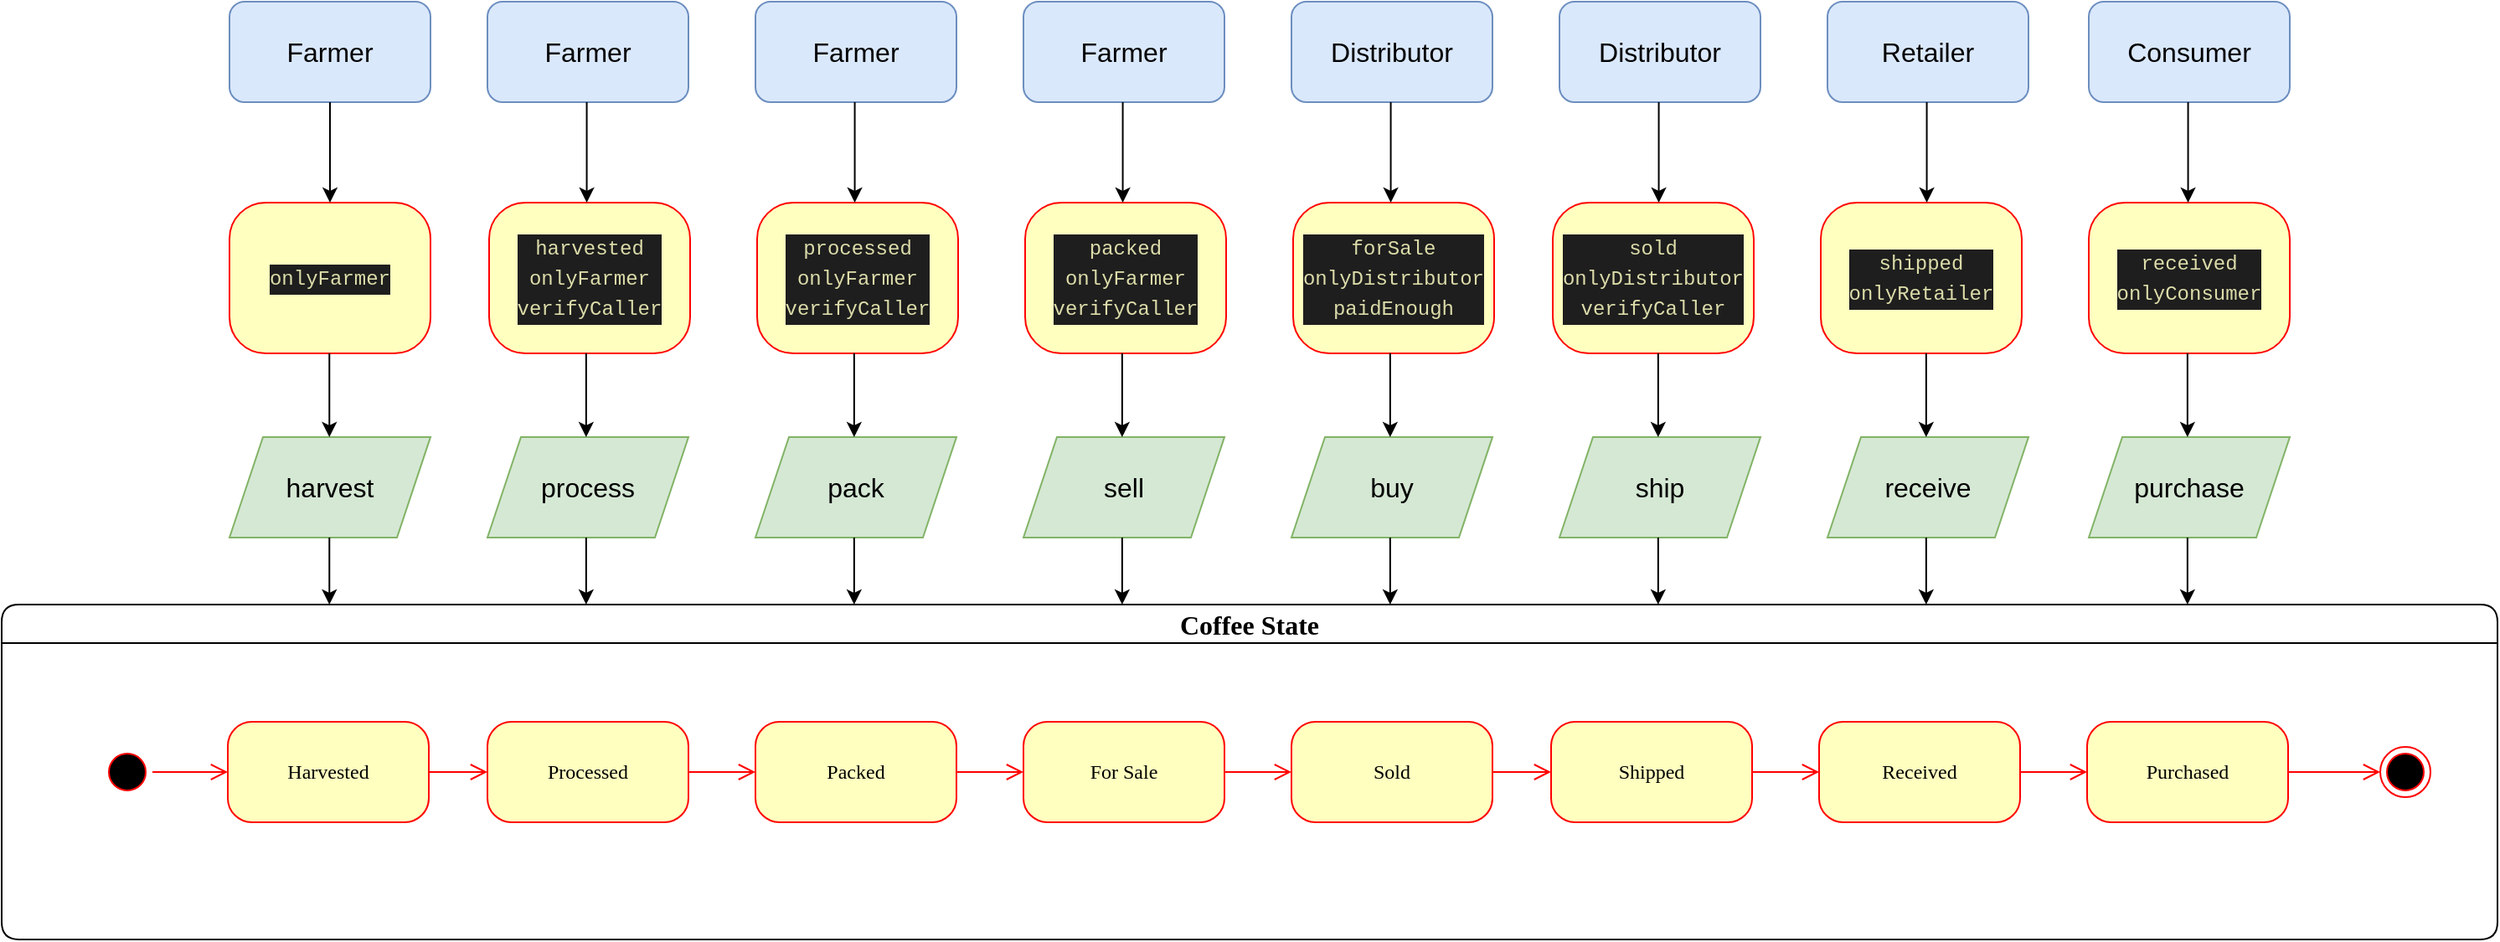 <mxfile version="14.9.8" type="device"><diagram name="Page-1" id="58cdce13-f638-feb5-8d6f-7d28b1aa9fa0"><mxGraphModel dx="1694" dy="871" grid="1" gridSize="10" guides="1" tooltips="1" connect="1" arrows="1" fold="1" page="1" pageScale="1" pageWidth="1100" pageHeight="850" background="none" math="0" shadow="0"><root><mxCell id="0"/><mxCell id="1" parent="0"/><mxCell id="2a3bc250acf0617d-7" value="&lt;font style=&quot;font-size: 16px&quot;&gt;Coffee State&lt;/font&gt;" style="swimlane;whiteSpace=wrap;html=1;rounded=1;shadow=0;comic=0;labelBackgroundColor=none;strokeWidth=1;fontFamily=Verdana;fontSize=12;align=center;startSize=23;" parent="1" vertex="1"><mxGeometry x="130" y="520" width="1490" height="200" as="geometry"/></mxCell><mxCell id="3cde6dad864a17aa-9" style="edgeStyle=elbowEdgeStyle;html=1;labelBackgroundColor=none;endArrow=open;endSize=8;strokeColor=#ff0000;fontFamily=Verdana;fontSize=12;align=left;exitX=0.5;exitY=0;exitDx=0;exitDy=0;" parent="2a3bc250acf0617d-7" source="2a3bc250acf0617d-3" target="382b91b5511bd0f7-8" edge="1"><mxGeometry relative="1" as="geometry"/></mxCell><mxCell id="2a3bc250acf0617d-3" value="" style="ellipse;html=1;shape=startState;fillColor=#000000;strokeColor=#ff0000;rounded=1;shadow=0;comic=0;labelBackgroundColor=none;fontFamily=Verdana;fontSize=12;fontColor=#000000;align=center;direction=south;" parent="2a3bc250acf0617d-7" vertex="1"><mxGeometry x="60" y="85" width="30" height="30" as="geometry"/></mxCell><mxCell id="24f968d109e7d6b4-3" value="" style="ellipse;html=1;shape=endState;fillColor=#000000;strokeColor=#ff0000;rounded=1;shadow=0;comic=0;labelBackgroundColor=none;fontFamily=Verdana;fontSize=12;fontColor=#000000;align=center;" parent="2a3bc250acf0617d-7" vertex="1"><mxGeometry x="1420" y="85" width="30" height="30" as="geometry"/></mxCell><mxCell id="3cde6dad864a17aa-12" style="edgeStyle=elbowEdgeStyle;html=1;labelBackgroundColor=none;endArrow=open;endSize=8;strokeColor=#ff0000;fontFamily=Verdana;fontSize=12;align=left;exitX=1;exitY=0.5;exitDx=0;exitDy=0;" parent="2a3bc250acf0617d-7" source="zlATLGKn64rSmlhx5vYQ-11" target="24f968d109e7d6b4-3" edge="1"><mxGeometry relative="1" as="geometry"><mxPoint x="1370" y="100" as="sourcePoint"/><Array as="points"><mxPoint x="1390" y="100"/></Array></mxGeometry></mxCell><mxCell id="zlATLGKn64rSmlhx5vYQ-33" value="" style="group" vertex="1" connectable="0" parent="2a3bc250acf0617d-7"><mxGeometry x="135" y="70" width="1230" height="60" as="geometry"/></mxCell><mxCell id="382b91b5511bd0f7-8" value="Harvested" style="rounded=1;whiteSpace=wrap;html=1;arcSize=24;fillColor=#ffffc0;strokeColor=#ff0000;shadow=0;comic=0;labelBackgroundColor=none;fontFamily=Verdana;fontSize=12;fontColor=#000000;align=center;" parent="zlATLGKn64rSmlhx5vYQ-33" vertex="1"><mxGeometry width="120" height="60" as="geometry"/></mxCell><mxCell id="3cde6dad864a17aa-1" value="Processed" style="rounded=1;whiteSpace=wrap;html=1;arcSize=24;fillColor=#ffffc0;strokeColor=#ff0000;shadow=0;comic=0;labelBackgroundColor=none;fontFamily=Verdana;fontSize=12;fontColor=#000000;align=center;" parent="zlATLGKn64rSmlhx5vYQ-33" vertex="1"><mxGeometry x="155" width="120" height="60" as="geometry"/></mxCell><mxCell id="3cde6dad864a17aa-2" value="Packed" style="rounded=1;whiteSpace=wrap;html=1;arcSize=24;fillColor=#ffffc0;strokeColor=#ff0000;shadow=0;comic=0;labelBackgroundColor=none;fontFamily=Verdana;fontSize=12;fontColor=#000000;align=center;" parent="zlATLGKn64rSmlhx5vYQ-33" vertex="1"><mxGeometry x="315" width="120" height="60" as="geometry"/></mxCell><mxCell id="zlATLGKn64rSmlhx5vYQ-1" value="For Sale" style="rounded=1;whiteSpace=wrap;html=1;arcSize=24;fillColor=#ffffc0;strokeColor=#ff0000;shadow=0;comic=0;labelBackgroundColor=none;fontFamily=Verdana;fontSize=12;fontColor=#000000;align=center;" vertex="1" parent="zlATLGKn64rSmlhx5vYQ-33"><mxGeometry x="475" width="120" height="60" as="geometry"/></mxCell><mxCell id="zlATLGKn64rSmlhx5vYQ-7" value="Sold" style="rounded=1;whiteSpace=wrap;html=1;arcSize=24;fillColor=#ffffc0;strokeColor=#ff0000;shadow=0;comic=0;labelBackgroundColor=none;fontFamily=Verdana;fontSize=12;fontColor=#000000;align=center;" vertex="1" parent="zlATLGKn64rSmlhx5vYQ-33"><mxGeometry x="635" width="120" height="60" as="geometry"/></mxCell><mxCell id="zlATLGKn64rSmlhx5vYQ-9" value="Shipped" style="rounded=1;whiteSpace=wrap;html=1;arcSize=24;fillColor=#ffffc0;strokeColor=#ff0000;shadow=0;comic=0;labelBackgroundColor=none;fontFamily=Verdana;fontSize=12;fontColor=#000000;align=center;" vertex="1" parent="zlATLGKn64rSmlhx5vYQ-33"><mxGeometry x="790" width="120" height="60" as="geometry"/></mxCell><mxCell id="zlATLGKn64rSmlhx5vYQ-10" value="Received" style="rounded=1;whiteSpace=wrap;html=1;arcSize=24;fillColor=#ffffc0;strokeColor=#ff0000;shadow=0;comic=0;labelBackgroundColor=none;fontFamily=Verdana;fontSize=12;fontColor=#000000;align=center;" vertex="1" parent="zlATLGKn64rSmlhx5vYQ-33"><mxGeometry x="950" width="120" height="60" as="geometry"/></mxCell><mxCell id="zlATLGKn64rSmlhx5vYQ-11" value="Purchased" style="rounded=1;whiteSpace=wrap;html=1;arcSize=24;fillColor=#ffffc0;strokeColor=#ff0000;shadow=0;comic=0;labelBackgroundColor=none;fontFamily=Verdana;fontSize=12;fontColor=#000000;align=center;" vertex="1" parent="zlATLGKn64rSmlhx5vYQ-33"><mxGeometry x="1110" width="120" height="60" as="geometry"/></mxCell><mxCell id="3cde6dad864a17aa-10" style="edgeStyle=elbowEdgeStyle;html=1;labelBackgroundColor=none;endArrow=open;endSize=8;strokeColor=#ff0000;fontFamily=Verdana;fontSize=12;align=left;" parent="zlATLGKn64rSmlhx5vYQ-33" source="382b91b5511bd0f7-8" target="3cde6dad864a17aa-1" edge="1"><mxGeometry relative="1" as="geometry"/></mxCell><mxCell id="3cde6dad864a17aa-11" style="edgeStyle=elbowEdgeStyle;html=1;labelBackgroundColor=none;endArrow=open;endSize=8;strokeColor=#ff0000;fontFamily=Verdana;fontSize=12;align=left;" parent="zlATLGKn64rSmlhx5vYQ-33" source="3cde6dad864a17aa-1" target="3cde6dad864a17aa-2" edge="1"><mxGeometry relative="1" as="geometry"/></mxCell><mxCell id="zlATLGKn64rSmlhx5vYQ-4" style="edgeStyle=elbowEdgeStyle;html=1;labelBackgroundColor=none;endArrow=open;endSize=8;strokeColor=#ff0000;fontFamily=Verdana;fontSize=12;align=left;" edge="1" parent="zlATLGKn64rSmlhx5vYQ-33" source="3cde6dad864a17aa-2" target="zlATLGKn64rSmlhx5vYQ-1"><mxGeometry relative="1" as="geometry"><mxPoint x="570" y="99.41" as="sourcePoint"/><mxPoint x="610" y="99.41" as="targetPoint"/></mxGeometry></mxCell><mxCell id="zlATLGKn64rSmlhx5vYQ-13" style="edgeStyle=elbowEdgeStyle;html=1;labelBackgroundColor=none;endArrow=open;endSize=8;strokeColor=#ff0000;fontFamily=Verdana;fontSize=12;align=left;" edge="1" parent="zlATLGKn64rSmlhx5vYQ-33" source="zlATLGKn64rSmlhx5vYQ-1" target="zlATLGKn64rSmlhx5vYQ-7"><mxGeometry relative="1" as="geometry"><mxPoint x="730" y="99.41" as="sourcePoint"/><mxPoint x="770" y="100" as="targetPoint"/></mxGeometry></mxCell><mxCell id="zlATLGKn64rSmlhx5vYQ-6" style="edgeStyle=elbowEdgeStyle;html=1;labelBackgroundColor=none;endArrow=open;endSize=8;strokeColor=#ff0000;fontFamily=Verdana;fontSize=12;align=left;" edge="1" parent="zlATLGKn64rSmlhx5vYQ-33" source="zlATLGKn64rSmlhx5vYQ-7" target="zlATLGKn64rSmlhx5vYQ-9"><mxGeometry relative="1" as="geometry"/></mxCell><mxCell id="zlATLGKn64rSmlhx5vYQ-8" style="edgeStyle=elbowEdgeStyle;html=1;labelBackgroundColor=none;endArrow=open;endSize=8;strokeColor=#ff0000;fontFamily=Verdana;fontSize=12;align=left;" edge="1" parent="zlATLGKn64rSmlhx5vYQ-33" source="zlATLGKn64rSmlhx5vYQ-9" target="zlATLGKn64rSmlhx5vYQ-10"><mxGeometry relative="1" as="geometry"/></mxCell><mxCell id="zlATLGKn64rSmlhx5vYQ-15" style="edgeStyle=elbowEdgeStyle;html=1;labelBackgroundColor=none;endArrow=open;endSize=8;strokeColor=#ff0000;fontFamily=Verdana;fontSize=12;align=left;" edge="1" parent="zlATLGKn64rSmlhx5vYQ-33" source="zlATLGKn64rSmlhx5vYQ-10" target="zlATLGKn64rSmlhx5vYQ-11"><mxGeometry relative="1" as="geometry"><mxPoint x="1205" y="99.88" as="sourcePoint"/><mxPoint x="1245" y="99.88" as="targetPoint"/></mxGeometry></mxCell><mxCell id="zlATLGKn64rSmlhx5vYQ-35" value="&lt;font style=&quot;font-size: 16px&quot;&gt;Farmer&lt;/font&gt;" style="rounded=1;whiteSpace=wrap;html=1;fillColor=#dae8fc;strokeColor=#6c8ebf;" vertex="1" parent="1"><mxGeometry x="266" y="160" width="120" height="60" as="geometry"/></mxCell><mxCell id="zlATLGKn64rSmlhx5vYQ-34" value="" style="group" vertex="1" connectable="0" parent="1"><mxGeometry x="266" y="280" width="1230" height="90" as="geometry"/></mxCell><mxCell id="zlATLGKn64rSmlhx5vYQ-20" value="&lt;div style=&quot;color: rgb(212 , 212 , 212) ; background-color: rgb(30 , 30 , 30) ; font-family: &amp;#34;menlo&amp;#34; , &amp;#34;monaco&amp;#34; , &amp;#34;courier new&amp;#34; , monospace ; line-height: 18px&quot;&gt;&lt;span style=&quot;color: #dcdcaa&quot;&gt;harvested&lt;/span&gt;&lt;/div&gt;&lt;div style=&quot;color: rgb(212 , 212 , 212) ; background-color: rgb(30 , 30 , 30) ; font-family: &amp;#34;menlo&amp;#34; , &amp;#34;monaco&amp;#34; , &amp;#34;courier new&amp;#34; , monospace ; line-height: 18px&quot;&gt;&lt;div style=&quot;line-height: 18px&quot;&gt;&lt;span style=&quot;color: #dcdcaa&quot;&gt;onlyFarmer&lt;/span&gt;&lt;/div&gt;&lt;div style=&quot;line-height: 18px&quot;&gt;&lt;div style=&quot;line-height: 18px&quot;&gt;&lt;span style=&quot;color: #dcdcaa&quot;&gt;verifyCaller&lt;/span&gt;&lt;/div&gt;&lt;/div&gt;&lt;/div&gt;" style="rounded=1;whiteSpace=wrap;html=1;arcSize=24;fillColor=#ffffc0;strokeColor=#ff0000;shadow=0;comic=0;labelBackgroundColor=none;fontFamily=Verdana;fontSize=12;fontColor=#000000;align=center;" vertex="1" parent="zlATLGKn64rSmlhx5vYQ-34"><mxGeometry x="155" width="120" height="90" as="geometry"/></mxCell><mxCell id="zlATLGKn64rSmlhx5vYQ-17" value="&lt;div style=&quot;color: rgb(212 , 212 , 212) ; background-color: rgb(30 , 30 , 30) ; font-family: &amp;#34;menlo&amp;#34; , &amp;#34;monaco&amp;#34; , &amp;#34;courier new&amp;#34; , monospace ; line-height: 18px&quot;&gt;&lt;span style=&quot;color: #dcdcaa&quot;&gt;onlyFarmer&lt;/span&gt;&lt;/div&gt;" style="rounded=1;whiteSpace=wrap;html=1;arcSize=24;fillColor=#ffffc0;strokeColor=#ff0000;shadow=0;comic=0;labelBackgroundColor=none;fontFamily=Verdana;fontSize=12;fontColor=#000000;align=center;" vertex="1" parent="zlATLGKn64rSmlhx5vYQ-34"><mxGeometry width="120" height="90" as="geometry"/></mxCell><mxCell id="zlATLGKn64rSmlhx5vYQ-21" value="&lt;div style=&quot;color: rgb(212 , 212 , 212) ; background-color: rgb(30 , 30 , 30) ; font-family: &amp;#34;menlo&amp;#34; , &amp;#34;monaco&amp;#34; , &amp;#34;courier new&amp;#34; , monospace ; line-height: 18px&quot;&gt;&lt;span style=&quot;color: #dcdcaa&quot;&gt;processed&lt;/span&gt;&lt;/div&gt;&lt;div style=&quot;color: rgb(212 , 212 , 212) ; background-color: rgb(30 , 30 , 30) ; font-family: &amp;#34;menlo&amp;#34; , &amp;#34;monaco&amp;#34; , &amp;#34;courier new&amp;#34; , monospace ; line-height: 18px&quot;&gt;&lt;div style=&quot;line-height: 18px&quot;&gt;&lt;span style=&quot;color: #dcdcaa&quot;&gt;onlyFarmer&lt;/span&gt;&lt;/div&gt;&lt;div style=&quot;line-height: 18px&quot;&gt;&lt;div style=&quot;line-height: 18px&quot;&gt;&lt;span style=&quot;color: #dcdcaa&quot;&gt;verifyCaller&lt;/span&gt;&lt;/div&gt;&lt;/div&gt;&lt;/div&gt;" style="rounded=1;whiteSpace=wrap;html=1;arcSize=24;fillColor=#ffffc0;strokeColor=#ff0000;shadow=0;comic=0;labelBackgroundColor=none;fontFamily=Verdana;fontSize=12;fontColor=#000000;align=center;" vertex="1" parent="zlATLGKn64rSmlhx5vYQ-34"><mxGeometry x="315" width="120" height="90" as="geometry"/></mxCell><mxCell id="zlATLGKn64rSmlhx5vYQ-22" value="&lt;div style=&quot;color: rgb(212 , 212 , 212) ; background-color: rgb(30 , 30 , 30) ; font-family: &amp;#34;menlo&amp;#34; , &amp;#34;monaco&amp;#34; , &amp;#34;courier new&amp;#34; , monospace ; line-height: 18px&quot;&gt;&lt;span style=&quot;color: #dcdcaa&quot;&gt;packed&lt;/span&gt;&lt;/div&gt;&lt;div style=&quot;color: rgb(212 , 212 , 212) ; background-color: rgb(30 , 30 , 30) ; font-family: &amp;#34;menlo&amp;#34; , &amp;#34;monaco&amp;#34; , &amp;#34;courier new&amp;#34; , monospace ; line-height: 18px&quot;&gt;&lt;div style=&quot;line-height: 18px&quot;&gt;&lt;span style=&quot;color: #dcdcaa&quot;&gt;onlyFarmer&lt;/span&gt;&lt;/div&gt;&lt;div style=&quot;line-height: 18px&quot;&gt;&lt;div style=&quot;line-height: 18px&quot;&gt;&lt;span style=&quot;color: #dcdcaa&quot;&gt;verifyCaller&lt;/span&gt;&lt;/div&gt;&lt;/div&gt;&lt;/div&gt;" style="rounded=1;whiteSpace=wrap;html=1;arcSize=24;fillColor=#ffffc0;strokeColor=#ff0000;shadow=0;comic=0;labelBackgroundColor=none;fontFamily=Verdana;fontSize=12;fontColor=#000000;align=center;" vertex="1" parent="zlATLGKn64rSmlhx5vYQ-34"><mxGeometry x="475" width="120" height="90" as="geometry"/></mxCell><mxCell id="zlATLGKn64rSmlhx5vYQ-24" value="&lt;div style=&quot;color: rgb(212 , 212 , 212) ; background-color: rgb(30 , 30 , 30) ; font-family: &amp;#34;menlo&amp;#34; , &amp;#34;monaco&amp;#34; , &amp;#34;courier new&amp;#34; , monospace ; line-height: 18px&quot;&gt;&lt;span style=&quot;color: #dcdcaa&quot;&gt;forSale&lt;/span&gt;&lt;/div&gt;&lt;div style=&quot;color: rgb(212 , 212 , 212) ; background-color: rgb(30 , 30 , 30) ; font-family: &amp;#34;menlo&amp;#34; , &amp;#34;monaco&amp;#34; , &amp;#34;courier new&amp;#34; , monospace ; line-height: 18px&quot;&gt;&lt;div style=&quot;line-height: 18px&quot;&gt;&lt;span style=&quot;color: #dcdcaa&quot;&gt;onlyDistributor&lt;/span&gt;&lt;/div&gt;&lt;div style=&quot;line-height: 18px&quot;&gt;&lt;div style=&quot;line-height: 18px&quot;&gt;&lt;span style=&quot;color: #dcdcaa&quot;&gt;paidEnough&lt;/span&gt;&lt;/div&gt;&lt;/div&gt;&lt;/div&gt;" style="rounded=1;whiteSpace=wrap;html=1;arcSize=24;fillColor=#ffffc0;strokeColor=#ff0000;shadow=0;comic=0;labelBackgroundColor=none;fontFamily=Verdana;fontSize=12;fontColor=#000000;align=center;" vertex="1" parent="zlATLGKn64rSmlhx5vYQ-34"><mxGeometry x="635" width="120" height="90" as="geometry"/></mxCell><mxCell id="zlATLGKn64rSmlhx5vYQ-25" value="&lt;div style=&quot;color: rgb(212 , 212 , 212) ; background-color: rgb(30 , 30 , 30) ; font-family: &amp;#34;menlo&amp;#34; , &amp;#34;monaco&amp;#34; , &amp;#34;courier new&amp;#34; , monospace ; line-height: 18px&quot;&gt;&lt;span style=&quot;color: #dcdcaa&quot;&gt;sold&lt;/span&gt;&lt;/div&gt;&lt;div style=&quot;color: rgb(212 , 212 , 212) ; background-color: rgb(30 , 30 , 30) ; font-family: &amp;#34;menlo&amp;#34; , &amp;#34;monaco&amp;#34; , &amp;#34;courier new&amp;#34; , monospace ; line-height: 18px&quot;&gt;&lt;div style=&quot;line-height: 18px&quot;&gt;&lt;span style=&quot;color: #dcdcaa&quot;&gt;onlyDistributor&lt;/span&gt;&lt;/div&gt;&lt;div style=&quot;line-height: 18px&quot;&gt;&lt;div style=&quot;line-height: 18px&quot;&gt;&lt;span style=&quot;color: #dcdcaa&quot;&gt;verifyCaller&lt;/span&gt;&lt;/div&gt;&lt;/div&gt;&lt;/div&gt;" style="rounded=1;whiteSpace=wrap;html=1;arcSize=24;fillColor=#ffffc0;strokeColor=#ff0000;shadow=0;comic=0;labelBackgroundColor=none;fontFamily=Verdana;fontSize=12;fontColor=#000000;align=center;" vertex="1" parent="zlATLGKn64rSmlhx5vYQ-34"><mxGeometry x="790" width="120" height="90" as="geometry"/></mxCell><mxCell id="zlATLGKn64rSmlhx5vYQ-27" value="&lt;div style=&quot;color: rgb(212 , 212 , 212) ; background-color: rgb(30 , 30 , 30) ; font-family: &amp;#34;menlo&amp;#34; , &amp;#34;monaco&amp;#34; , &amp;#34;courier new&amp;#34; , monospace ; line-height: 18px&quot;&gt;&lt;span style=&quot;color: #dcdcaa&quot;&gt;shipped&lt;/span&gt;&lt;/div&gt;&lt;div style=&quot;color: rgb(212 , 212 , 212) ; background-color: rgb(30 , 30 , 30) ; font-family: &amp;#34;menlo&amp;#34; , &amp;#34;monaco&amp;#34; , &amp;#34;courier new&amp;#34; , monospace ; line-height: 18px&quot;&gt;&lt;div style=&quot;line-height: 18px&quot;&gt;&lt;span style=&quot;color: #dcdcaa&quot;&gt;onlyRetailer&lt;/span&gt;&lt;/div&gt;&lt;/div&gt;" style="rounded=1;whiteSpace=wrap;html=1;arcSize=24;fillColor=#ffffc0;strokeColor=#ff0000;shadow=0;comic=0;labelBackgroundColor=none;fontFamily=Verdana;fontSize=12;fontColor=#000000;align=center;" vertex="1" parent="zlATLGKn64rSmlhx5vYQ-34"><mxGeometry x="950" width="120" height="90" as="geometry"/></mxCell><mxCell id="zlATLGKn64rSmlhx5vYQ-29" value="&lt;div style=&quot;color: rgb(212 , 212 , 212) ; background-color: rgb(30 , 30 , 30) ; font-family: &amp;#34;menlo&amp;#34; , &amp;#34;monaco&amp;#34; , &amp;#34;courier new&amp;#34; , monospace ; line-height: 18px&quot;&gt;&lt;span style=&quot;color: #dcdcaa&quot;&gt;received&lt;/span&gt;&lt;/div&gt;&lt;div style=&quot;color: rgb(212 , 212 , 212) ; background-color: rgb(30 , 30 , 30) ; font-family: &amp;#34;menlo&amp;#34; , &amp;#34;monaco&amp;#34; , &amp;#34;courier new&amp;#34; , monospace ; line-height: 18px&quot;&gt;&lt;div style=&quot;line-height: 18px&quot;&gt;&lt;span style=&quot;color: #dcdcaa&quot;&gt;onlyConsumer&lt;/span&gt;&lt;/div&gt;&lt;/div&gt;" style="rounded=1;whiteSpace=wrap;html=1;arcSize=24;fillColor=#ffffc0;strokeColor=#ff0000;shadow=0;comic=0;labelBackgroundColor=none;fontFamily=Verdana;fontSize=12;fontColor=#000000;align=center;" vertex="1" parent="zlATLGKn64rSmlhx5vYQ-34"><mxGeometry x="1110" width="120" height="90" as="geometry"/></mxCell><mxCell id="zlATLGKn64rSmlhx5vYQ-36" value="&lt;font style=&quot;font-size: 16px&quot;&gt;Farmer&lt;/font&gt;" style="rounded=1;whiteSpace=wrap;html=1;fillColor=#dae8fc;strokeColor=#6c8ebf;" vertex="1" parent="1"><mxGeometry x="420" y="160" width="120" height="60" as="geometry"/></mxCell><mxCell id="zlATLGKn64rSmlhx5vYQ-37" value="&lt;font style=&quot;font-size: 16px&quot;&gt;Farmer&lt;/font&gt;" style="rounded=1;whiteSpace=wrap;html=1;fillColor=#dae8fc;strokeColor=#6c8ebf;" vertex="1" parent="1"><mxGeometry x="580" y="160" width="120" height="60" as="geometry"/></mxCell><mxCell id="zlATLGKn64rSmlhx5vYQ-38" value="&lt;font style=&quot;font-size: 16px&quot;&gt;Farmer&lt;/font&gt;" style="rounded=1;whiteSpace=wrap;html=1;fillColor=#dae8fc;strokeColor=#6c8ebf;" vertex="1" parent="1"><mxGeometry x="740" y="160" width="120" height="60" as="geometry"/></mxCell><mxCell id="zlATLGKn64rSmlhx5vYQ-39" value="&lt;font style=&quot;font-size: 16px&quot;&gt;Distributor&lt;/font&gt;" style="rounded=1;whiteSpace=wrap;html=1;fillColor=#dae8fc;strokeColor=#6c8ebf;" vertex="1" parent="1"><mxGeometry x="900" y="160" width="120" height="60" as="geometry"/></mxCell><mxCell id="zlATLGKn64rSmlhx5vYQ-40" value="&lt;font style=&quot;font-size: 16px&quot;&gt;Distributor&lt;/font&gt;" style="rounded=1;whiteSpace=wrap;html=1;fillColor=#dae8fc;strokeColor=#6c8ebf;" vertex="1" parent="1"><mxGeometry x="1060" y="160" width="120" height="60" as="geometry"/></mxCell><mxCell id="zlATLGKn64rSmlhx5vYQ-41" value="&lt;font style=&quot;font-size: 16px&quot;&gt;Retailer&lt;/font&gt;" style="rounded=1;whiteSpace=wrap;html=1;fillColor=#dae8fc;strokeColor=#6c8ebf;" vertex="1" parent="1"><mxGeometry x="1220" y="160" width="120" height="60" as="geometry"/></mxCell><mxCell id="zlATLGKn64rSmlhx5vYQ-42" value="&lt;font style=&quot;font-size: 16px&quot;&gt;Consumer&lt;/font&gt;" style="rounded=1;whiteSpace=wrap;html=1;fillColor=#dae8fc;strokeColor=#6c8ebf;" vertex="1" parent="1"><mxGeometry x="1376" y="160" width="120" height="60" as="geometry"/></mxCell><mxCell id="zlATLGKn64rSmlhx5vYQ-43" value="&lt;font style=&quot;font-size: 16px;&quot;&gt;harvest&lt;/font&gt;" style="shape=parallelogram;perimeter=parallelogramPerimeter;whiteSpace=wrap;html=1;fixedSize=1;fontSize=16;fillColor=#d5e8d4;strokeColor=#82b366;" vertex="1" parent="1"><mxGeometry x="266" y="420" width="120" height="60" as="geometry"/></mxCell><mxCell id="zlATLGKn64rSmlhx5vYQ-44" value="&lt;font style=&quot;font-size: 16px;&quot;&gt;process&lt;/font&gt;" style="shape=parallelogram;perimeter=parallelogramPerimeter;whiteSpace=wrap;html=1;fixedSize=1;fontSize=16;fillColor=#d5e8d4;strokeColor=#82b366;" vertex="1" parent="1"><mxGeometry x="420" y="420" width="120" height="60" as="geometry"/></mxCell><mxCell id="zlATLGKn64rSmlhx5vYQ-45" value="&lt;font style=&quot;font-size: 16px;&quot;&gt;pack&lt;/font&gt;" style="shape=parallelogram;perimeter=parallelogramPerimeter;whiteSpace=wrap;html=1;fixedSize=1;fontSize=16;fillColor=#d5e8d4;strokeColor=#82b366;" vertex="1" parent="1"><mxGeometry x="580" y="420" width="120" height="60" as="geometry"/></mxCell><mxCell id="zlATLGKn64rSmlhx5vYQ-46" value="&lt;font style=&quot;font-size: 16px;&quot;&gt;sell&lt;/font&gt;" style="shape=parallelogram;perimeter=parallelogramPerimeter;whiteSpace=wrap;html=1;fixedSize=1;fontSize=16;fillColor=#d5e8d4;strokeColor=#82b366;" vertex="1" parent="1"><mxGeometry x="740" y="420" width="120" height="60" as="geometry"/></mxCell><mxCell id="zlATLGKn64rSmlhx5vYQ-47" value="&lt;font style=&quot;font-size: 16px;&quot;&gt;buy&lt;/font&gt;" style="shape=parallelogram;perimeter=parallelogramPerimeter;whiteSpace=wrap;html=1;fixedSize=1;fontSize=16;fillColor=#d5e8d4;strokeColor=#82b366;" vertex="1" parent="1"><mxGeometry x="900" y="420" width="120" height="60" as="geometry"/></mxCell><mxCell id="zlATLGKn64rSmlhx5vYQ-48" value="&lt;font style=&quot;font-size: 16px;&quot;&gt;ship&lt;/font&gt;" style="shape=parallelogram;perimeter=parallelogramPerimeter;whiteSpace=wrap;html=1;fixedSize=1;fontSize=16;fillColor=#d5e8d4;strokeColor=#82b366;" vertex="1" parent="1"><mxGeometry x="1060" y="420" width="120" height="60" as="geometry"/></mxCell><mxCell id="zlATLGKn64rSmlhx5vYQ-49" value="&lt;font style=&quot;font-size: 16px;&quot;&gt;receive&lt;/font&gt;" style="shape=parallelogram;perimeter=parallelogramPerimeter;whiteSpace=wrap;html=1;fixedSize=1;fontSize=16;fillColor=#d5e8d4;strokeColor=#82b366;" vertex="1" parent="1"><mxGeometry x="1220" y="420" width="120" height="60" as="geometry"/></mxCell><mxCell id="zlATLGKn64rSmlhx5vYQ-50" value="&lt;font style=&quot;font-size: 16px;&quot;&gt;purchase&lt;/font&gt;" style="shape=parallelogram;perimeter=parallelogramPerimeter;whiteSpace=wrap;html=1;fixedSize=1;fontSize=16;fillColor=#d5e8d4;strokeColor=#82b366;" vertex="1" parent="1"><mxGeometry x="1376" y="420" width="120" height="60" as="geometry"/></mxCell><mxCell id="zlATLGKn64rSmlhx5vYQ-68" value="" style="group" vertex="1" connectable="0" parent="1"><mxGeometry x="325.64" y="370" width="1109.29" height="50" as="geometry"/></mxCell><mxCell id="zlATLGKn64rSmlhx5vYQ-60" value="" style="endArrow=classic;html=1;fontSize=16;exitX=0.5;exitY=1;exitDx=0;exitDy=0;" edge="1" parent="zlATLGKn64rSmlhx5vYQ-68"><mxGeometry width="50" height="50" relative="1" as="geometry"><mxPoint as="sourcePoint"/><mxPoint y="50" as="targetPoint"/></mxGeometry></mxCell><mxCell id="zlATLGKn64rSmlhx5vYQ-61" value="" style="endArrow=classic;html=1;fontSize=16;exitX=0.5;exitY=1;exitDx=0;exitDy=0;" edge="1" parent="zlATLGKn64rSmlhx5vYQ-68"><mxGeometry width="50" height="50" relative="1" as="geometry"><mxPoint x="153.29" as="sourcePoint"/><mxPoint x="153.29" y="50" as="targetPoint"/></mxGeometry></mxCell><mxCell id="zlATLGKn64rSmlhx5vYQ-62" value="" style="endArrow=classic;html=1;fontSize=16;exitX=0.5;exitY=1;exitDx=0;exitDy=0;" edge="1" parent="zlATLGKn64rSmlhx5vYQ-68"><mxGeometry width="50" height="50" relative="1" as="geometry"><mxPoint x="313.29" as="sourcePoint"/><mxPoint x="313.29" y="50" as="targetPoint"/></mxGeometry></mxCell><mxCell id="zlATLGKn64rSmlhx5vYQ-63" value="" style="endArrow=classic;html=1;fontSize=16;exitX=0.5;exitY=1;exitDx=0;exitDy=0;" edge="1" parent="zlATLGKn64rSmlhx5vYQ-68"><mxGeometry width="50" height="50" relative="1" as="geometry"><mxPoint x="473.29" as="sourcePoint"/><mxPoint x="473.29" y="50" as="targetPoint"/></mxGeometry></mxCell><mxCell id="zlATLGKn64rSmlhx5vYQ-64" value="" style="endArrow=classic;html=1;fontSize=16;exitX=0.5;exitY=1;exitDx=0;exitDy=0;" edge="1" parent="zlATLGKn64rSmlhx5vYQ-68"><mxGeometry width="50" height="50" relative="1" as="geometry"><mxPoint x="633.29" as="sourcePoint"/><mxPoint x="633.29" y="50" as="targetPoint"/></mxGeometry></mxCell><mxCell id="zlATLGKn64rSmlhx5vYQ-65" value="" style="endArrow=classic;html=1;fontSize=16;exitX=0.5;exitY=1;exitDx=0;exitDy=0;" edge="1" parent="zlATLGKn64rSmlhx5vYQ-68"><mxGeometry width="50" height="50" relative="1" as="geometry"><mxPoint x="793.29" as="sourcePoint"/><mxPoint x="793.29" y="50" as="targetPoint"/></mxGeometry></mxCell><mxCell id="zlATLGKn64rSmlhx5vYQ-66" value="" style="endArrow=classic;html=1;fontSize=16;exitX=0.5;exitY=1;exitDx=0;exitDy=0;" edge="1" parent="zlATLGKn64rSmlhx5vYQ-68"><mxGeometry width="50" height="50" relative="1" as="geometry"><mxPoint x="953.29" as="sourcePoint"/><mxPoint x="953.29" y="50" as="targetPoint"/></mxGeometry></mxCell><mxCell id="zlATLGKn64rSmlhx5vYQ-67" value="" style="endArrow=classic;html=1;fontSize=16;exitX=0.5;exitY=1;exitDx=0;exitDy=0;" edge="1" parent="zlATLGKn64rSmlhx5vYQ-68"><mxGeometry width="50" height="50" relative="1" as="geometry"><mxPoint x="1109.29" as="sourcePoint"/><mxPoint x="1109.29" y="50" as="targetPoint"/></mxGeometry></mxCell><mxCell id="zlATLGKn64rSmlhx5vYQ-69" value="" style="group" vertex="1" connectable="0" parent="1"><mxGeometry x="326" y="220" width="1109.29" height="60" as="geometry"/></mxCell><mxCell id="zlATLGKn64rSmlhx5vYQ-51" value="" style="endArrow=classic;html=1;fontSize=16;exitX=0.5;exitY=1;exitDx=0;exitDy=0;" edge="1" parent="zlATLGKn64rSmlhx5vYQ-69" source="zlATLGKn64rSmlhx5vYQ-35"><mxGeometry width="50" height="50" relative="1" as="geometry"><mxPoint x="484" y="120" as="sourcePoint"/><mxPoint y="60" as="targetPoint"/></mxGeometry></mxCell><mxCell id="zlATLGKn64rSmlhx5vYQ-53" value="" style="endArrow=classic;html=1;fontSize=16;exitX=0.5;exitY=1;exitDx=0;exitDy=0;" edge="1" parent="zlATLGKn64rSmlhx5vYQ-69"><mxGeometry width="50" height="50" relative="1" as="geometry"><mxPoint x="153.29" as="sourcePoint"/><mxPoint x="153.29" y="60" as="targetPoint"/></mxGeometry></mxCell><mxCell id="zlATLGKn64rSmlhx5vYQ-54" value="" style="endArrow=classic;html=1;fontSize=16;exitX=0.5;exitY=1;exitDx=0;exitDy=0;" edge="1" parent="zlATLGKn64rSmlhx5vYQ-69"><mxGeometry width="50" height="50" relative="1" as="geometry"><mxPoint x="313.29" as="sourcePoint"/><mxPoint x="313.29" y="60" as="targetPoint"/></mxGeometry></mxCell><mxCell id="zlATLGKn64rSmlhx5vYQ-55" value="" style="endArrow=classic;html=1;fontSize=16;exitX=0.5;exitY=1;exitDx=0;exitDy=0;" edge="1" parent="zlATLGKn64rSmlhx5vYQ-69"><mxGeometry width="50" height="50" relative="1" as="geometry"><mxPoint x="473.29" as="sourcePoint"/><mxPoint x="473.29" y="60" as="targetPoint"/></mxGeometry></mxCell><mxCell id="zlATLGKn64rSmlhx5vYQ-56" value="" style="endArrow=classic;html=1;fontSize=16;exitX=0.5;exitY=1;exitDx=0;exitDy=0;" edge="1" parent="zlATLGKn64rSmlhx5vYQ-69"><mxGeometry width="50" height="50" relative="1" as="geometry"><mxPoint x="633.29" as="sourcePoint"/><mxPoint x="633.29" y="60" as="targetPoint"/></mxGeometry></mxCell><mxCell id="zlATLGKn64rSmlhx5vYQ-57" value="" style="endArrow=classic;html=1;fontSize=16;exitX=0.5;exitY=1;exitDx=0;exitDy=0;" edge="1" parent="zlATLGKn64rSmlhx5vYQ-69"><mxGeometry width="50" height="50" relative="1" as="geometry"><mxPoint x="793.29" as="sourcePoint"/><mxPoint x="793.29" y="60" as="targetPoint"/></mxGeometry></mxCell><mxCell id="zlATLGKn64rSmlhx5vYQ-58" value="" style="endArrow=classic;html=1;fontSize=16;exitX=0.5;exitY=1;exitDx=0;exitDy=0;" edge="1" parent="zlATLGKn64rSmlhx5vYQ-69"><mxGeometry width="50" height="50" relative="1" as="geometry"><mxPoint x="953.29" as="sourcePoint"/><mxPoint x="953.29" y="60" as="targetPoint"/></mxGeometry></mxCell><mxCell id="zlATLGKn64rSmlhx5vYQ-59" value="" style="endArrow=classic;html=1;fontSize=16;exitX=0.5;exitY=1;exitDx=0;exitDy=0;" edge="1" parent="zlATLGKn64rSmlhx5vYQ-69"><mxGeometry width="50" height="50" relative="1" as="geometry"><mxPoint x="1109.29" as="sourcePoint"/><mxPoint x="1109.29" y="60" as="targetPoint"/></mxGeometry></mxCell><mxCell id="zlATLGKn64rSmlhx5vYQ-70" value="" style="group" vertex="1" connectable="0" parent="1"><mxGeometry x="325.64" y="480" width="1109.29" height="40" as="geometry"/></mxCell><mxCell id="zlATLGKn64rSmlhx5vYQ-71" value="" style="endArrow=classic;html=1;fontSize=16;exitX=0.5;exitY=1;exitDx=0;exitDy=0;" edge="1" parent="zlATLGKn64rSmlhx5vYQ-70"><mxGeometry width="50" height="50" relative="1" as="geometry"><mxPoint as="sourcePoint"/><mxPoint y="40" as="targetPoint"/></mxGeometry></mxCell><mxCell id="zlATLGKn64rSmlhx5vYQ-72" value="" style="endArrow=classic;html=1;fontSize=16;exitX=0.5;exitY=1;exitDx=0;exitDy=0;" edge="1" parent="zlATLGKn64rSmlhx5vYQ-70"><mxGeometry width="50" height="50" relative="1" as="geometry"><mxPoint x="153.29" as="sourcePoint"/><mxPoint x="153.29" y="40" as="targetPoint"/></mxGeometry></mxCell><mxCell id="zlATLGKn64rSmlhx5vYQ-73" value="" style="endArrow=classic;html=1;fontSize=16;exitX=0.5;exitY=1;exitDx=0;exitDy=0;" edge="1" parent="zlATLGKn64rSmlhx5vYQ-70"><mxGeometry width="50" height="50" relative="1" as="geometry"><mxPoint x="313.29" as="sourcePoint"/><mxPoint x="313.29" y="40" as="targetPoint"/></mxGeometry></mxCell><mxCell id="zlATLGKn64rSmlhx5vYQ-74" value="" style="endArrow=classic;html=1;fontSize=16;exitX=0.5;exitY=1;exitDx=0;exitDy=0;" edge="1" parent="zlATLGKn64rSmlhx5vYQ-70"><mxGeometry width="50" height="50" relative="1" as="geometry"><mxPoint x="473.29" as="sourcePoint"/><mxPoint x="473.29" y="40" as="targetPoint"/></mxGeometry></mxCell><mxCell id="zlATLGKn64rSmlhx5vYQ-75" value="" style="endArrow=classic;html=1;fontSize=16;exitX=0.5;exitY=1;exitDx=0;exitDy=0;" edge="1" parent="zlATLGKn64rSmlhx5vYQ-70"><mxGeometry width="50" height="50" relative="1" as="geometry"><mxPoint x="633.29" as="sourcePoint"/><mxPoint x="633.29" y="40" as="targetPoint"/></mxGeometry></mxCell><mxCell id="zlATLGKn64rSmlhx5vYQ-76" value="" style="endArrow=classic;html=1;fontSize=16;exitX=0.5;exitY=1;exitDx=0;exitDy=0;" edge="1" parent="zlATLGKn64rSmlhx5vYQ-70"><mxGeometry width="50" height="50" relative="1" as="geometry"><mxPoint x="793.29" as="sourcePoint"/><mxPoint x="793.29" y="40" as="targetPoint"/></mxGeometry></mxCell><mxCell id="zlATLGKn64rSmlhx5vYQ-77" value="" style="endArrow=classic;html=1;fontSize=16;exitX=0.5;exitY=1;exitDx=0;exitDy=0;" edge="1" parent="zlATLGKn64rSmlhx5vYQ-70"><mxGeometry width="50" height="50" relative="1" as="geometry"><mxPoint x="953.29" as="sourcePoint"/><mxPoint x="953.29" y="40" as="targetPoint"/></mxGeometry></mxCell><mxCell id="zlATLGKn64rSmlhx5vYQ-78" value="" style="endArrow=classic;html=1;fontSize=16;exitX=0.5;exitY=1;exitDx=0;exitDy=0;" edge="1" parent="zlATLGKn64rSmlhx5vYQ-70"><mxGeometry width="50" height="50" relative="1" as="geometry"><mxPoint x="1109.29" as="sourcePoint"/><mxPoint x="1109.29" y="40" as="targetPoint"/></mxGeometry></mxCell></root></mxGraphModel></diagram></mxfile>